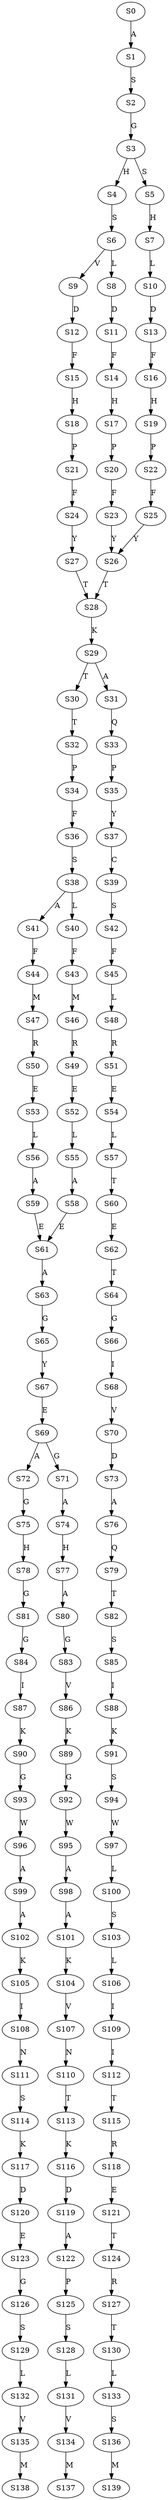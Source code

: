 strict digraph  {
	S0 -> S1 [ label = A ];
	S1 -> S2 [ label = S ];
	S2 -> S3 [ label = G ];
	S3 -> S4 [ label = H ];
	S3 -> S5 [ label = S ];
	S4 -> S6 [ label = S ];
	S5 -> S7 [ label = H ];
	S6 -> S8 [ label = L ];
	S6 -> S9 [ label = V ];
	S7 -> S10 [ label = L ];
	S8 -> S11 [ label = D ];
	S9 -> S12 [ label = D ];
	S10 -> S13 [ label = D ];
	S11 -> S14 [ label = F ];
	S12 -> S15 [ label = F ];
	S13 -> S16 [ label = F ];
	S14 -> S17 [ label = H ];
	S15 -> S18 [ label = H ];
	S16 -> S19 [ label = H ];
	S17 -> S20 [ label = P ];
	S18 -> S21 [ label = P ];
	S19 -> S22 [ label = P ];
	S20 -> S23 [ label = F ];
	S21 -> S24 [ label = F ];
	S22 -> S25 [ label = F ];
	S23 -> S26 [ label = Y ];
	S24 -> S27 [ label = Y ];
	S25 -> S26 [ label = Y ];
	S26 -> S28 [ label = T ];
	S27 -> S28 [ label = T ];
	S28 -> S29 [ label = K ];
	S29 -> S30 [ label = T ];
	S29 -> S31 [ label = A ];
	S30 -> S32 [ label = T ];
	S31 -> S33 [ label = Q ];
	S32 -> S34 [ label = P ];
	S33 -> S35 [ label = P ];
	S34 -> S36 [ label = F ];
	S35 -> S37 [ label = Y ];
	S36 -> S38 [ label = S ];
	S37 -> S39 [ label = C ];
	S38 -> S40 [ label = L ];
	S38 -> S41 [ label = A ];
	S39 -> S42 [ label = S ];
	S40 -> S43 [ label = F ];
	S41 -> S44 [ label = F ];
	S42 -> S45 [ label = F ];
	S43 -> S46 [ label = M ];
	S44 -> S47 [ label = M ];
	S45 -> S48 [ label = L ];
	S46 -> S49 [ label = R ];
	S47 -> S50 [ label = R ];
	S48 -> S51 [ label = R ];
	S49 -> S52 [ label = E ];
	S50 -> S53 [ label = E ];
	S51 -> S54 [ label = E ];
	S52 -> S55 [ label = L ];
	S53 -> S56 [ label = L ];
	S54 -> S57 [ label = L ];
	S55 -> S58 [ label = A ];
	S56 -> S59 [ label = A ];
	S57 -> S60 [ label = T ];
	S58 -> S61 [ label = E ];
	S59 -> S61 [ label = E ];
	S60 -> S62 [ label = E ];
	S61 -> S63 [ label = A ];
	S62 -> S64 [ label = T ];
	S63 -> S65 [ label = G ];
	S64 -> S66 [ label = G ];
	S65 -> S67 [ label = Y ];
	S66 -> S68 [ label = I ];
	S67 -> S69 [ label = E ];
	S68 -> S70 [ label = V ];
	S69 -> S71 [ label = G ];
	S69 -> S72 [ label = A ];
	S70 -> S73 [ label = D ];
	S71 -> S74 [ label = A ];
	S72 -> S75 [ label = G ];
	S73 -> S76 [ label = A ];
	S74 -> S77 [ label = H ];
	S75 -> S78 [ label = H ];
	S76 -> S79 [ label = Q ];
	S77 -> S80 [ label = A ];
	S78 -> S81 [ label = G ];
	S79 -> S82 [ label = T ];
	S80 -> S83 [ label = G ];
	S81 -> S84 [ label = G ];
	S82 -> S85 [ label = S ];
	S83 -> S86 [ label = V ];
	S84 -> S87 [ label = I ];
	S85 -> S88 [ label = I ];
	S86 -> S89 [ label = K ];
	S87 -> S90 [ label = K ];
	S88 -> S91 [ label = K ];
	S89 -> S92 [ label = G ];
	S90 -> S93 [ label = G ];
	S91 -> S94 [ label = S ];
	S92 -> S95 [ label = W ];
	S93 -> S96 [ label = W ];
	S94 -> S97 [ label = W ];
	S95 -> S98 [ label = A ];
	S96 -> S99 [ label = A ];
	S97 -> S100 [ label = L ];
	S98 -> S101 [ label = A ];
	S99 -> S102 [ label = A ];
	S100 -> S103 [ label = S ];
	S101 -> S104 [ label = K ];
	S102 -> S105 [ label = K ];
	S103 -> S106 [ label = L ];
	S104 -> S107 [ label = V ];
	S105 -> S108 [ label = I ];
	S106 -> S109 [ label = I ];
	S107 -> S110 [ label = N ];
	S108 -> S111 [ label = N ];
	S109 -> S112 [ label = I ];
	S110 -> S113 [ label = T ];
	S111 -> S114 [ label = S ];
	S112 -> S115 [ label = T ];
	S113 -> S116 [ label = K ];
	S114 -> S117 [ label = K ];
	S115 -> S118 [ label = R ];
	S116 -> S119 [ label = D ];
	S117 -> S120 [ label = D ];
	S118 -> S121 [ label = E ];
	S119 -> S122 [ label = A ];
	S120 -> S123 [ label = E ];
	S121 -> S124 [ label = T ];
	S122 -> S125 [ label = P ];
	S123 -> S126 [ label = G ];
	S124 -> S127 [ label = R ];
	S125 -> S128 [ label = S ];
	S126 -> S129 [ label = S ];
	S127 -> S130 [ label = T ];
	S128 -> S131 [ label = L ];
	S129 -> S132 [ label = L ];
	S130 -> S133 [ label = L ];
	S131 -> S134 [ label = V ];
	S132 -> S135 [ label = V ];
	S133 -> S136 [ label = S ];
	S134 -> S137 [ label = M ];
	S135 -> S138 [ label = M ];
	S136 -> S139 [ label = M ];
}
